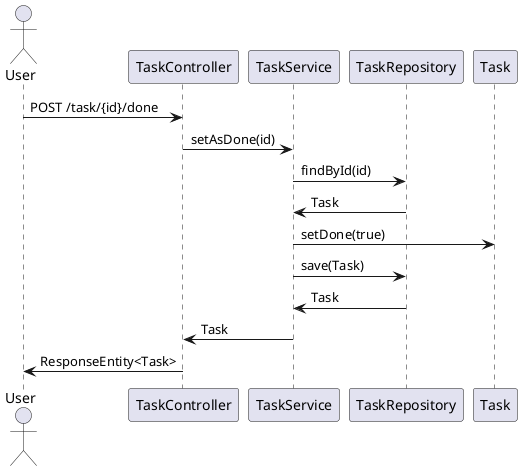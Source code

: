 @startuml CU003 - Marcar tarefa como concluida
actor User
User -> TaskController: POST /task/{id}/done
TaskController -> TaskService: setAsDone(id)
TaskService -> TaskRepository: findById(id)
TaskRepository -> TaskService: Task
TaskService -> Task: setDone(true)
TaskService -> TaskRepository: save(Task)
TaskRepository -> TaskService: Task
TaskService -> TaskController: Task
TaskController -> User: ResponseEntity<Task>
@enduml
